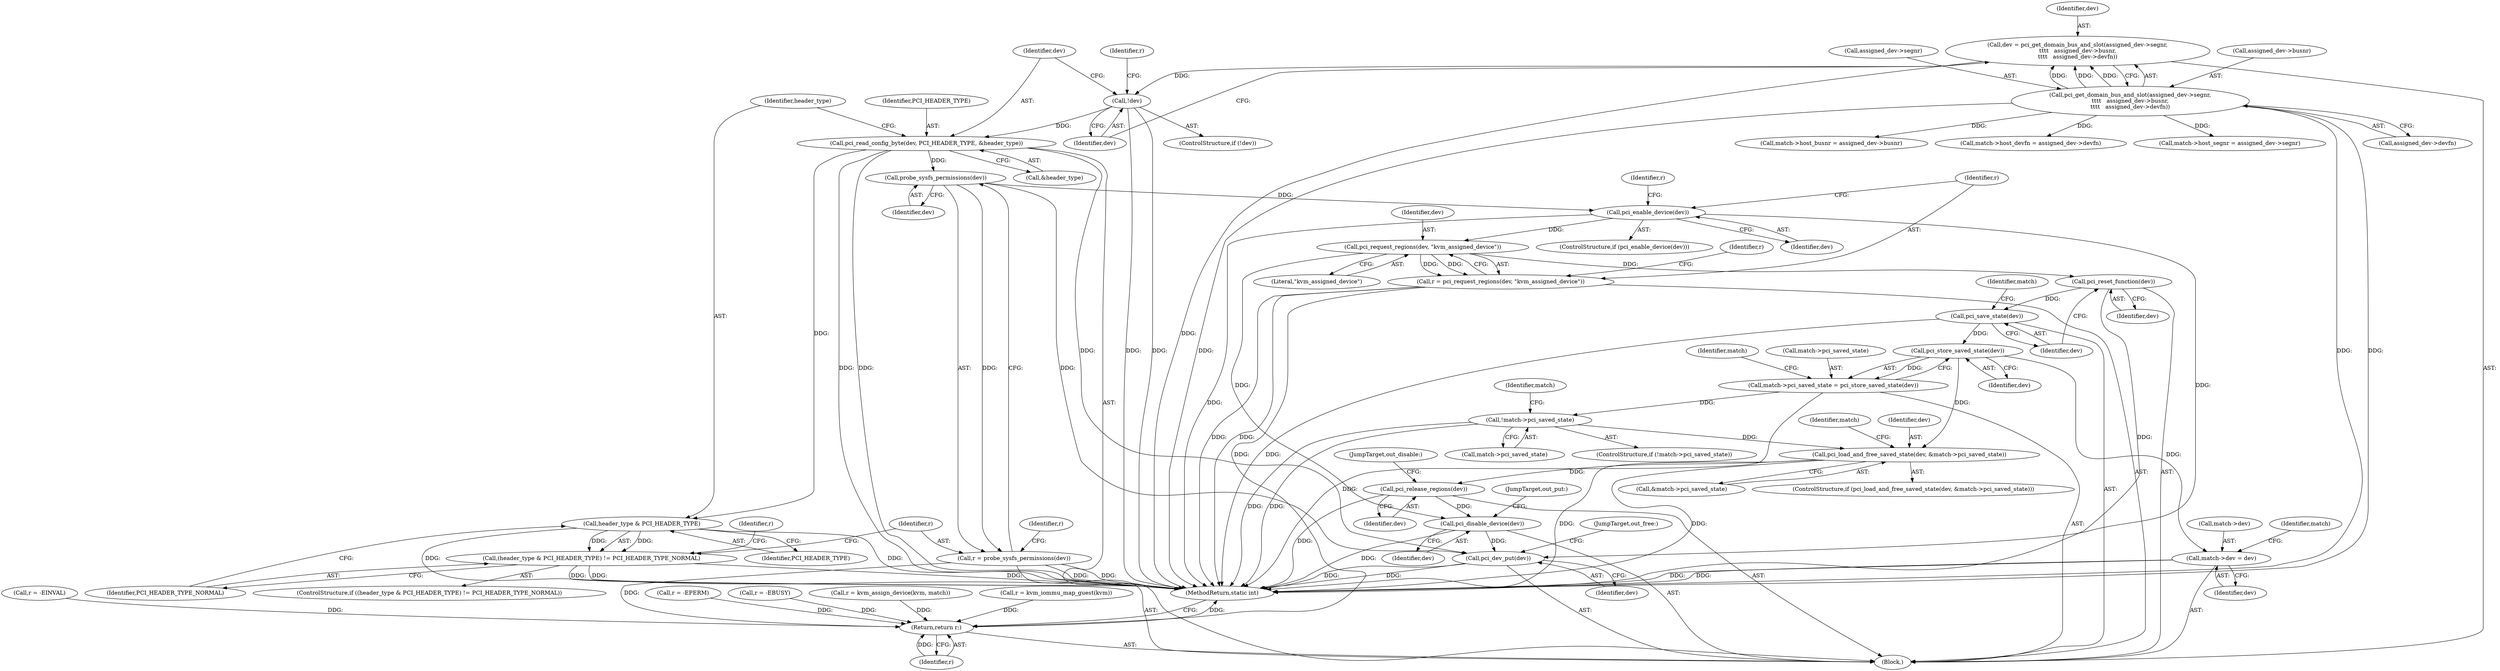 digraph "0_linux_c4e7f9022e506c6635a5037713c37118e23193e4@API" {
"1000193" [label="(Call,pci_read_config_byte(dev, PCI_HEADER_TYPE, &header_type))"];
"1000185" [label="(Call,!dev)"];
"1000172" [label="(Call,dev = pci_get_domain_bus_and_slot(assigned_dev->segnr,\n\t\t\t\t   assigned_dev->busnr,\n\t\t\t\t   assigned_dev->devfn))"];
"1000174" [label="(Call,pci_get_domain_bus_and_slot(assigned_dev->segnr,\n\t\t\t\t   assigned_dev->busnr,\n\t\t\t\t   assigned_dev->devfn))"];
"1000200" [label="(Call,header_type & PCI_HEADER_TYPE)"];
"1000199" [label="(Call,(header_type & PCI_HEADER_TYPE) != PCI_HEADER_TYPE_NORMAL)"];
"1000212" [label="(Call,probe_sysfs_permissions(dev))"];
"1000210" [label="(Call,r = probe_sysfs_permissions(dev))"];
"1000396" [label="(Return,return r;)"];
"1000218" [label="(Call,pci_enable_device(dev))"];
"1000228" [label="(Call,pci_request_regions(dev, \"kvm_assigned_device\"))"];
"1000226" [label="(Call,r = pci_request_regions(dev, \"kvm_assigned_device\"))"];
"1000235" [label="(Call,pci_reset_function(dev))"];
"1000237" [label="(Call,pci_save_state(dev))"];
"1000243" [label="(Call,pci_store_saved_state(dev))"];
"1000239" [label="(Call,match->pci_saved_state = pci_store_saved_state(dev))"];
"1000246" [label="(Call,!match->pci_saved_state)"];
"1000363" [label="(Call,pci_load_and_free_saved_state(dev, &match->pci_saved_state))"];
"1000374" [label="(Call,pci_release_regions(dev))"];
"1000377" [label="(Call,pci_disable_device(dev))"];
"1000380" [label="(Call,pci_dev_put(dev))"];
"1000285" [label="(Call,match->dev = dev)"];
"1000210" [label="(Call,r = probe_sysfs_permissions(dev))"];
"1000285" [label="(Call,match->dev = dev)"];
"1000200" [label="(Call,header_type & PCI_HEADER_TYPE)"];
"1000201" [label="(Identifier,header_type)"];
"1000363" [label="(Call,pci_load_and_free_saved_state(dev, &match->pci_saved_state))"];
"1000105" [label="(Block,)"];
"1000185" [label="(Call,!dev)"];
"1000181" [label="(Call,assigned_dev->devfn)"];
"1000230" [label="(Literal,\"kvm_assigned_device\")"];
"1000239" [label="(Call,match->pci_saved_state = pci_store_saved_state(dev))"];
"1000374" [label="(Call,pci_release_regions(dev))"];
"1000178" [label="(Call,assigned_dev->busnr)"];
"1000237" [label="(Call,pci_save_state(dev))"];
"1000379" [label="(JumpTarget,out_put:)"];
"1000184" [label="(ControlStructure,if (!dev))"];
"1000264" [label="(Call,match->host_busnr = assigned_dev->busnr)"];
"1000218" [label="(Call,pci_enable_device(dev))"];
"1000228" [label="(Call,pci_request_regions(dev, \"kvm_assigned_device\"))"];
"1000232" [label="(Identifier,r)"];
"1000222" [label="(Identifier,r)"];
"1000213" [label="(Identifier,dev)"];
"1000244" [label="(Identifier,dev)"];
"1000227" [label="(Identifier,r)"];
"1000188" [label="(Call,r = -EINVAL)"];
"1000377" [label="(Call,pci_disable_device(dev))"];
"1000206" [label="(Identifier,r)"];
"1000378" [label="(Identifier,dev)"];
"1000186" [label="(Identifier,dev)"];
"1000396" [label="(Return,return r;)"];
"1000286" [label="(Call,match->dev)"];
"1000372" [label="(Identifier,match)"];
"1000375" [label="(Identifier,dev)"];
"1000252" [label="(Identifier,match)"];
"1000205" [label="(Call,r = -EPERM)"];
"1000271" [label="(Call,match->host_devfn = assigned_dev->devfn)"];
"1000199" [label="(Call,(header_type & PCI_HEADER_TYPE) != PCI_HEADER_TYPE_NORMAL)"];
"1000202" [label="(Identifier,PCI_HEADER_TYPE)"];
"1000219" [label="(Identifier,dev)"];
"1000364" [label="(Identifier,dev)"];
"1000248" [label="(Identifier,match)"];
"1000172" [label="(Call,dev = pci_get_domain_bus_and_slot(assigned_dev->segnr,\n\t\t\t\t   assigned_dev->busnr,\n\t\t\t\t   assigned_dev->devfn))"];
"1000235" [label="(Call,pci_reset_function(dev))"];
"1000376" [label="(JumpTarget,out_disable:)"];
"1000380" [label="(Call,pci_dev_put(dev))"];
"1000397" [label="(Identifier,r)"];
"1000398" [label="(MethodReturn,static int)"];
"1000203" [label="(Identifier,PCI_HEADER_TYPE_NORMAL)"];
"1000221" [label="(Call,r = -EBUSY)"];
"1000226" [label="(Call,r = pci_request_regions(dev, \"kvm_assigned_device\"))"];
"1000229" [label="(Identifier,dev)"];
"1000339" [label="(Call,r = kvm_assign_device(kvm, match))"];
"1000243" [label="(Call,pci_store_saved_state(dev))"];
"1000293" [label="(Identifier,match)"];
"1000193" [label="(Call,pci_read_config_byte(dev, PCI_HEADER_TYPE, &header_type))"];
"1000174" [label="(Call,pci_get_domain_bus_and_slot(assigned_dev->segnr,\n\t\t\t\t   assigned_dev->busnr,\n\t\t\t\t   assigned_dev->devfn))"];
"1000241" [label="(Identifier,match)"];
"1000211" [label="(Identifier,r)"];
"1000215" [label="(Identifier,r)"];
"1000365" [label="(Call,&match->pci_saved_state)"];
"1000238" [label="(Identifier,dev)"];
"1000240" [label="(Call,match->pci_saved_state)"];
"1000196" [label="(Call,&header_type)"];
"1000212" [label="(Call,probe_sysfs_permissions(dev))"];
"1000246" [label="(Call,!match->pci_saved_state)"];
"1000245" [label="(ControlStructure,if (!match->pci_saved_state))"];
"1000247" [label="(Call,match->pci_saved_state)"];
"1000173" [label="(Identifier,dev)"];
"1000236" [label="(Identifier,dev)"];
"1000195" [label="(Identifier,PCI_HEADER_TYPE)"];
"1000175" [label="(Call,assigned_dev->segnr)"];
"1000189" [label="(Identifier,r)"];
"1000381" [label="(Identifier,dev)"];
"1000194" [label="(Identifier,dev)"];
"1000257" [label="(Call,match->host_segnr = assigned_dev->segnr)"];
"1000198" [label="(ControlStructure,if ((header_type & PCI_HEADER_TYPE) != PCI_HEADER_TYPE_NORMAL))"];
"1000217" [label="(ControlStructure,if (pci_enable_device(dev)))"];
"1000382" [label="(JumpTarget,out_free:)"];
"1000332" [label="(Call,r = kvm_iommu_map_guest(kvm))"];
"1000289" [label="(Identifier,dev)"];
"1000362" [label="(ControlStructure,if (pci_load_and_free_saved_state(dev, &match->pci_saved_state)))"];
"1000193" -> "1000105"  [label="AST: "];
"1000193" -> "1000196"  [label="CFG: "];
"1000194" -> "1000193"  [label="AST: "];
"1000195" -> "1000193"  [label="AST: "];
"1000196" -> "1000193"  [label="AST: "];
"1000201" -> "1000193"  [label="CFG: "];
"1000193" -> "1000398"  [label="DDG: "];
"1000193" -> "1000398"  [label="DDG: "];
"1000185" -> "1000193"  [label="DDG: "];
"1000193" -> "1000200"  [label="DDG: "];
"1000193" -> "1000212"  [label="DDG: "];
"1000193" -> "1000380"  [label="DDG: "];
"1000185" -> "1000184"  [label="AST: "];
"1000185" -> "1000186"  [label="CFG: "];
"1000186" -> "1000185"  [label="AST: "];
"1000189" -> "1000185"  [label="CFG: "];
"1000194" -> "1000185"  [label="CFG: "];
"1000185" -> "1000398"  [label="DDG: "];
"1000185" -> "1000398"  [label="DDG: "];
"1000172" -> "1000185"  [label="DDG: "];
"1000172" -> "1000105"  [label="AST: "];
"1000172" -> "1000174"  [label="CFG: "];
"1000173" -> "1000172"  [label="AST: "];
"1000174" -> "1000172"  [label="AST: "];
"1000186" -> "1000172"  [label="CFG: "];
"1000172" -> "1000398"  [label="DDG: "];
"1000174" -> "1000172"  [label="DDG: "];
"1000174" -> "1000172"  [label="DDG: "];
"1000174" -> "1000172"  [label="DDG: "];
"1000174" -> "1000181"  [label="CFG: "];
"1000175" -> "1000174"  [label="AST: "];
"1000178" -> "1000174"  [label="AST: "];
"1000181" -> "1000174"  [label="AST: "];
"1000174" -> "1000398"  [label="DDG: "];
"1000174" -> "1000398"  [label="DDG: "];
"1000174" -> "1000398"  [label="DDG: "];
"1000174" -> "1000257"  [label="DDG: "];
"1000174" -> "1000264"  [label="DDG: "];
"1000174" -> "1000271"  [label="DDG: "];
"1000200" -> "1000199"  [label="AST: "];
"1000200" -> "1000202"  [label="CFG: "];
"1000201" -> "1000200"  [label="AST: "];
"1000202" -> "1000200"  [label="AST: "];
"1000203" -> "1000200"  [label="CFG: "];
"1000200" -> "1000398"  [label="DDG: "];
"1000200" -> "1000398"  [label="DDG: "];
"1000200" -> "1000199"  [label="DDG: "];
"1000200" -> "1000199"  [label="DDG: "];
"1000199" -> "1000198"  [label="AST: "];
"1000199" -> "1000203"  [label="CFG: "];
"1000203" -> "1000199"  [label="AST: "];
"1000206" -> "1000199"  [label="CFG: "];
"1000211" -> "1000199"  [label="CFG: "];
"1000199" -> "1000398"  [label="DDG: "];
"1000199" -> "1000398"  [label="DDG: "];
"1000199" -> "1000398"  [label="DDG: "];
"1000212" -> "1000210"  [label="AST: "];
"1000212" -> "1000213"  [label="CFG: "];
"1000213" -> "1000212"  [label="AST: "];
"1000210" -> "1000212"  [label="CFG: "];
"1000212" -> "1000210"  [label="DDG: "];
"1000212" -> "1000218"  [label="DDG: "];
"1000212" -> "1000380"  [label="DDG: "];
"1000210" -> "1000105"  [label="AST: "];
"1000211" -> "1000210"  [label="AST: "];
"1000215" -> "1000210"  [label="CFG: "];
"1000210" -> "1000398"  [label="DDG: "];
"1000210" -> "1000398"  [label="DDG: "];
"1000210" -> "1000396"  [label="DDG: "];
"1000396" -> "1000105"  [label="AST: "];
"1000396" -> "1000397"  [label="CFG: "];
"1000397" -> "1000396"  [label="AST: "];
"1000398" -> "1000396"  [label="CFG: "];
"1000396" -> "1000398"  [label="DDG: "];
"1000397" -> "1000396"  [label="DDG: "];
"1000188" -> "1000396"  [label="DDG: "];
"1000205" -> "1000396"  [label="DDG: "];
"1000221" -> "1000396"  [label="DDG: "];
"1000332" -> "1000396"  [label="DDG: "];
"1000226" -> "1000396"  [label="DDG: "];
"1000339" -> "1000396"  [label="DDG: "];
"1000218" -> "1000217"  [label="AST: "];
"1000218" -> "1000219"  [label="CFG: "];
"1000219" -> "1000218"  [label="AST: "];
"1000222" -> "1000218"  [label="CFG: "];
"1000227" -> "1000218"  [label="CFG: "];
"1000218" -> "1000398"  [label="DDG: "];
"1000218" -> "1000228"  [label="DDG: "];
"1000218" -> "1000380"  [label="DDG: "];
"1000228" -> "1000226"  [label="AST: "];
"1000228" -> "1000230"  [label="CFG: "];
"1000229" -> "1000228"  [label="AST: "];
"1000230" -> "1000228"  [label="AST: "];
"1000226" -> "1000228"  [label="CFG: "];
"1000228" -> "1000226"  [label="DDG: "];
"1000228" -> "1000226"  [label="DDG: "];
"1000228" -> "1000235"  [label="DDG: "];
"1000228" -> "1000377"  [label="DDG: "];
"1000226" -> "1000105"  [label="AST: "];
"1000227" -> "1000226"  [label="AST: "];
"1000232" -> "1000226"  [label="CFG: "];
"1000226" -> "1000398"  [label="DDG: "];
"1000226" -> "1000398"  [label="DDG: "];
"1000235" -> "1000105"  [label="AST: "];
"1000235" -> "1000236"  [label="CFG: "];
"1000236" -> "1000235"  [label="AST: "];
"1000238" -> "1000235"  [label="CFG: "];
"1000235" -> "1000398"  [label="DDG: "];
"1000235" -> "1000237"  [label="DDG: "];
"1000237" -> "1000105"  [label="AST: "];
"1000237" -> "1000238"  [label="CFG: "];
"1000238" -> "1000237"  [label="AST: "];
"1000241" -> "1000237"  [label="CFG: "];
"1000237" -> "1000398"  [label="DDG: "];
"1000237" -> "1000243"  [label="DDG: "];
"1000243" -> "1000239"  [label="AST: "];
"1000243" -> "1000244"  [label="CFG: "];
"1000244" -> "1000243"  [label="AST: "];
"1000239" -> "1000243"  [label="CFG: "];
"1000243" -> "1000239"  [label="DDG: "];
"1000243" -> "1000285"  [label="DDG: "];
"1000243" -> "1000363"  [label="DDG: "];
"1000239" -> "1000105"  [label="AST: "];
"1000240" -> "1000239"  [label="AST: "];
"1000248" -> "1000239"  [label="CFG: "];
"1000239" -> "1000398"  [label="DDG: "];
"1000239" -> "1000246"  [label="DDG: "];
"1000246" -> "1000245"  [label="AST: "];
"1000246" -> "1000247"  [label="CFG: "];
"1000247" -> "1000246"  [label="AST: "];
"1000252" -> "1000246"  [label="CFG: "];
"1000246" -> "1000398"  [label="DDG: "];
"1000246" -> "1000398"  [label="DDG: "];
"1000246" -> "1000363"  [label="DDG: "];
"1000363" -> "1000362"  [label="AST: "];
"1000363" -> "1000365"  [label="CFG: "];
"1000364" -> "1000363"  [label="AST: "];
"1000365" -> "1000363"  [label="AST: "];
"1000372" -> "1000363"  [label="CFG: "];
"1000363" -> "1000398"  [label="DDG: "];
"1000363" -> "1000398"  [label="DDG: "];
"1000363" -> "1000374"  [label="DDG: "];
"1000374" -> "1000105"  [label="AST: "];
"1000374" -> "1000375"  [label="CFG: "];
"1000375" -> "1000374"  [label="AST: "];
"1000376" -> "1000374"  [label="CFG: "];
"1000374" -> "1000398"  [label="DDG: "];
"1000374" -> "1000377"  [label="DDG: "];
"1000377" -> "1000105"  [label="AST: "];
"1000377" -> "1000378"  [label="CFG: "];
"1000378" -> "1000377"  [label="AST: "];
"1000379" -> "1000377"  [label="CFG: "];
"1000377" -> "1000398"  [label="DDG: "];
"1000377" -> "1000380"  [label="DDG: "];
"1000380" -> "1000105"  [label="AST: "];
"1000380" -> "1000381"  [label="CFG: "];
"1000381" -> "1000380"  [label="AST: "];
"1000382" -> "1000380"  [label="CFG: "];
"1000380" -> "1000398"  [label="DDG: "];
"1000380" -> "1000398"  [label="DDG: "];
"1000285" -> "1000105"  [label="AST: "];
"1000285" -> "1000289"  [label="CFG: "];
"1000286" -> "1000285"  [label="AST: "];
"1000289" -> "1000285"  [label="AST: "];
"1000293" -> "1000285"  [label="CFG: "];
"1000285" -> "1000398"  [label="DDG: "];
"1000285" -> "1000398"  [label="DDG: "];
}
